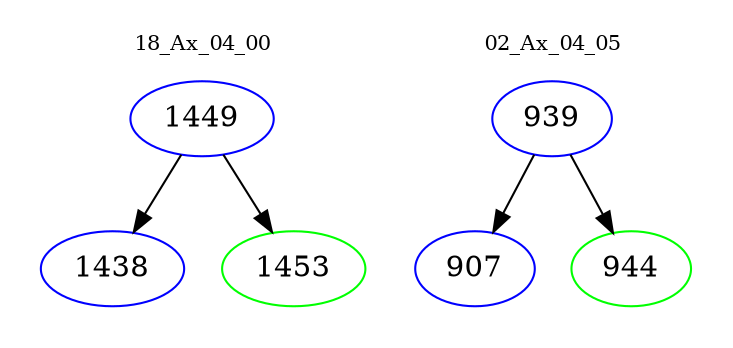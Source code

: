 digraph{
subgraph cluster_0 {
color = white
label = "18_Ax_04_00";
fontsize=10;
T0_1449 [label="1449", color="blue"]
T0_1449 -> T0_1438 [color="black"]
T0_1438 [label="1438", color="blue"]
T0_1449 -> T0_1453 [color="black"]
T0_1453 [label="1453", color="green"]
}
subgraph cluster_1 {
color = white
label = "02_Ax_04_05";
fontsize=10;
T1_939 [label="939", color="blue"]
T1_939 -> T1_907 [color="black"]
T1_907 [label="907", color="blue"]
T1_939 -> T1_944 [color="black"]
T1_944 [label="944", color="green"]
}
}
